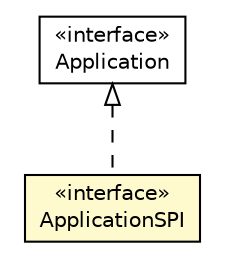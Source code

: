 #!/usr/local/bin/dot
#
# Class diagram 
# Generated by UMLGraph version R5_6-24-gf6e263 (http://www.umlgraph.org/)
#

digraph G {
	edge [fontname="Helvetica",fontsize=10,labelfontname="Helvetica",labelfontsize=10];
	node [fontname="Helvetica",fontsize=10,shape=plaintext];
	nodesep=0.25;
	ranksep=0.5;
	// org.qiweb.api.Application
	c5144 [label=<<table title="org.qiweb.api.Application" border="0" cellborder="1" cellspacing="0" cellpadding="2" port="p" href="../api/Application.html">
		<tr><td><table border="0" cellspacing="0" cellpadding="1">
<tr><td align="center" balign="center"> &#171;interface&#187; </td></tr>
<tr><td align="center" balign="center"> Application </td></tr>
		</table></td></tr>
		</table>>, URL="../api/Application.html", fontname="Helvetica", fontcolor="black", fontsize=10.0];
	// org.qiweb.spi.ApplicationSPI
	c5285 [label=<<table title="org.qiweb.spi.ApplicationSPI" border="0" cellborder="1" cellspacing="0" cellpadding="2" port="p" bgcolor="lemonChiffon" href="./ApplicationSPI.html">
		<tr><td><table border="0" cellspacing="0" cellpadding="1">
<tr><td align="center" balign="center"> &#171;interface&#187; </td></tr>
<tr><td align="center" balign="center"> ApplicationSPI </td></tr>
		</table></td></tr>
		</table>>, URL="./ApplicationSPI.html", fontname="Helvetica", fontcolor="black", fontsize=10.0];
	//org.qiweb.spi.ApplicationSPI implements org.qiweb.api.Application
	c5144:p -> c5285:p [dir=back,arrowtail=empty,style=dashed];
}

